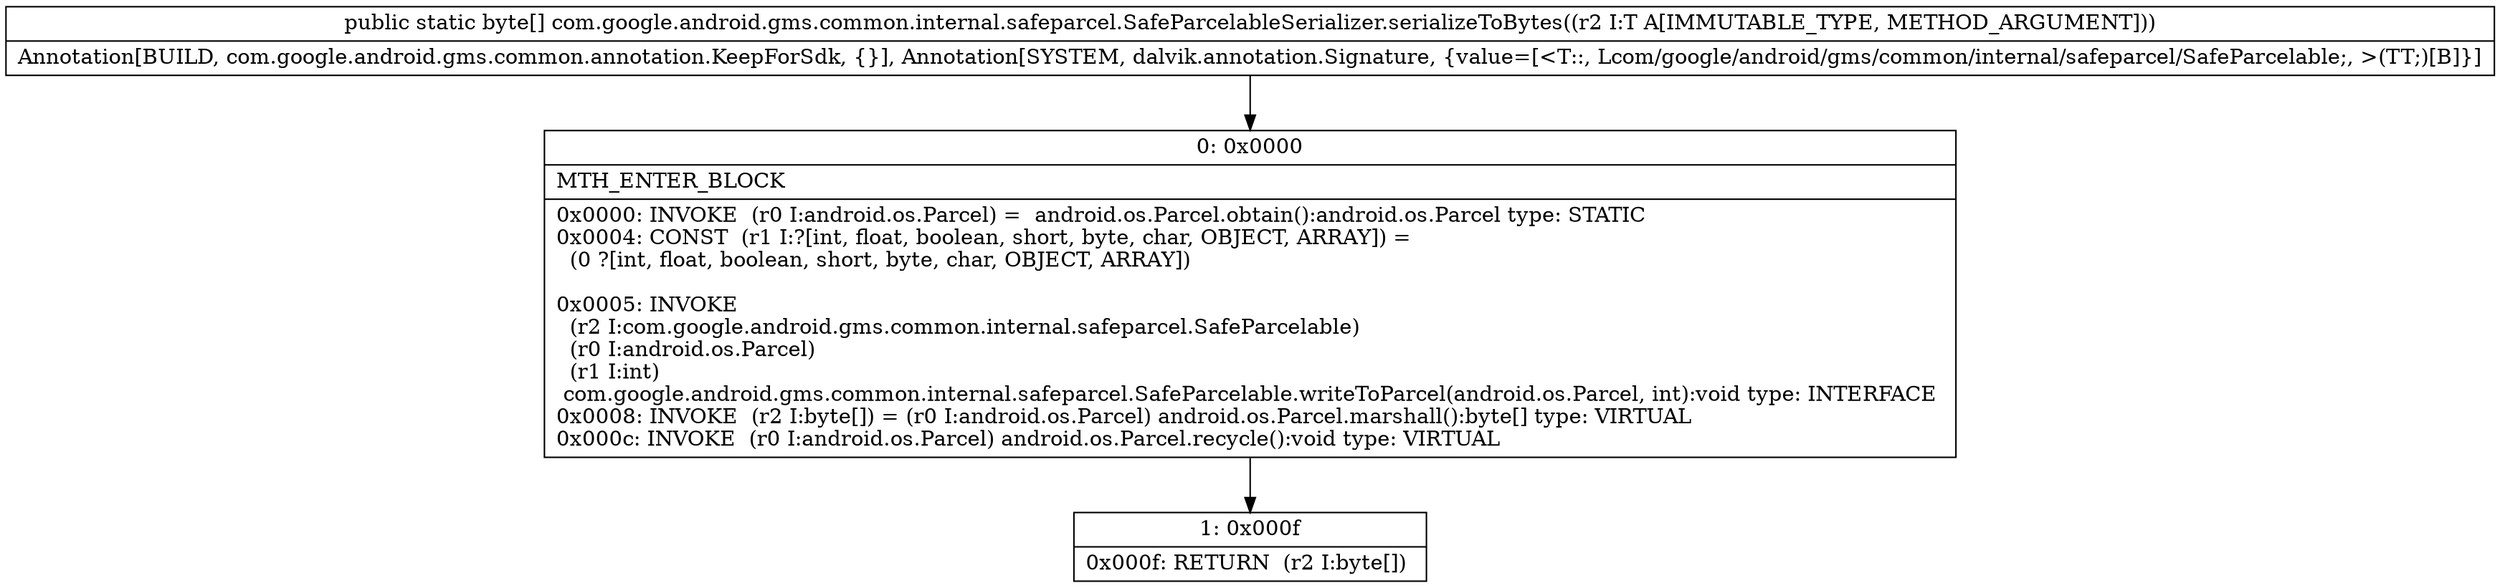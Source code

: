 digraph "CFG forcom.google.android.gms.common.internal.safeparcel.SafeParcelableSerializer.serializeToBytes(Lcom\/google\/android\/gms\/common\/internal\/safeparcel\/SafeParcelable;)[B" {
Node_0 [shape=record,label="{0\:\ 0x0000|MTH_ENTER_BLOCK\l|0x0000: INVOKE  (r0 I:android.os.Parcel) =  android.os.Parcel.obtain():android.os.Parcel type: STATIC \l0x0004: CONST  (r1 I:?[int, float, boolean, short, byte, char, OBJECT, ARRAY]) = \l  (0 ?[int, float, boolean, short, byte, char, OBJECT, ARRAY])\l \l0x0005: INVOKE  \l  (r2 I:com.google.android.gms.common.internal.safeparcel.SafeParcelable)\l  (r0 I:android.os.Parcel)\l  (r1 I:int)\l com.google.android.gms.common.internal.safeparcel.SafeParcelable.writeToParcel(android.os.Parcel, int):void type: INTERFACE \l0x0008: INVOKE  (r2 I:byte[]) = (r0 I:android.os.Parcel) android.os.Parcel.marshall():byte[] type: VIRTUAL \l0x000c: INVOKE  (r0 I:android.os.Parcel) android.os.Parcel.recycle():void type: VIRTUAL \l}"];
Node_1 [shape=record,label="{1\:\ 0x000f|0x000f: RETURN  (r2 I:byte[]) \l}"];
MethodNode[shape=record,label="{public static byte[] com.google.android.gms.common.internal.safeparcel.SafeParcelableSerializer.serializeToBytes((r2 I:T A[IMMUTABLE_TYPE, METHOD_ARGUMENT]))  | Annotation[BUILD, com.google.android.gms.common.annotation.KeepForSdk, \{\}], Annotation[SYSTEM, dalvik.annotation.Signature, \{value=[\<T::, Lcom\/google\/android\/gms\/common\/internal\/safeparcel\/SafeParcelable;, \>(TT;)[B]\}]\l}"];
MethodNode -> Node_0;
Node_0 -> Node_1;
}


